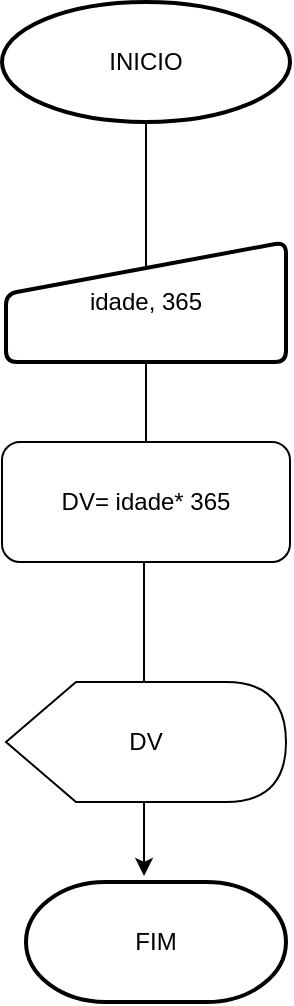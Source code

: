 <mxfile version="20.8.20" type="device"><diagram id="SjNWNoepU9BR1g6JrFzu" name="Página-1"><mxGraphModel dx="833" dy="476" grid="1" gridSize="10" guides="1" tooltips="1" connect="1" arrows="1" fold="1" page="1" pageScale="1" pageWidth="827" pageHeight="1169" math="0" shadow="0"><root><mxCell id="0"/><mxCell id="1" parent="0"/><mxCell id="CD0rK6wdbso_8NZiB8HB-4" style="edgeStyle=orthogonalEdgeStyle;rounded=0;orthogonalLoop=1;jettySize=auto;html=1;exitX=0.5;exitY=1;exitDx=0;exitDy=0;exitPerimeter=0;entryX=0.454;entryY=-0.05;entryDx=0;entryDy=0;entryPerimeter=0;" parent="1" source="CD0rK6wdbso_8NZiB8HB-1" target="CD0rK6wdbso_8NZiB8HB-16" edge="1"><mxGeometry relative="1" as="geometry"><mxPoint x="390" y="530" as="targetPoint"/></mxGeometry></mxCell><mxCell id="CD0rK6wdbso_8NZiB8HB-1" value="INICIO" style="strokeWidth=2;html=1;shape=mxgraph.flowchart.start_1;whiteSpace=wrap;" parent="1" vertex="1"><mxGeometry x="318" y="100" width="144" height="60" as="geometry"/></mxCell><mxCell id="CD0rK6wdbso_8NZiB8HB-2" value="idade, 365" style="html=1;strokeWidth=2;shape=manualInput;whiteSpace=wrap;rounded=1;size=26;arcSize=11;" parent="1" vertex="1"><mxGeometry x="320" y="220" width="140" height="60" as="geometry"/></mxCell><mxCell id="CD0rK6wdbso_8NZiB8HB-8" value="DV= idade* 365" style="rounded=1;whiteSpace=wrap;html=1;" parent="1" vertex="1"><mxGeometry x="318" y="320" width="144" height="60" as="geometry"/></mxCell><mxCell id="CD0rK6wdbso_8NZiB8HB-13" value="DV" style="shape=display;whiteSpace=wrap;html=1;" parent="1" vertex="1"><mxGeometry x="320" y="440" width="140" height="60" as="geometry"/></mxCell><mxCell id="CD0rK6wdbso_8NZiB8HB-16" value="FIM" style="strokeWidth=2;html=1;shape=mxgraph.flowchart.terminator;whiteSpace=wrap;" parent="1" vertex="1"><mxGeometry x="330" y="540" width="130" height="60" as="geometry"/></mxCell></root></mxGraphModel></diagram></mxfile>